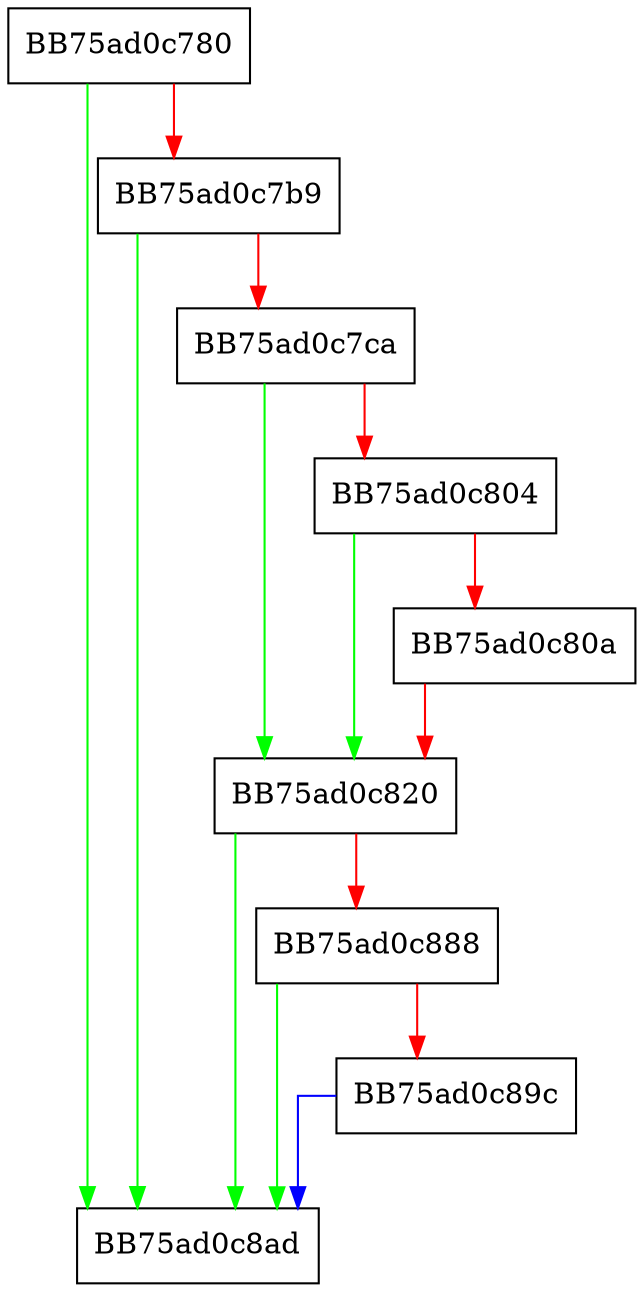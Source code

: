 digraph ReserveSection {
  node [shape="box"];
  graph [splines=ortho];
  BB75ad0c780 -> BB75ad0c8ad [color="green"];
  BB75ad0c780 -> BB75ad0c7b9 [color="red"];
  BB75ad0c7b9 -> BB75ad0c8ad [color="green"];
  BB75ad0c7b9 -> BB75ad0c7ca [color="red"];
  BB75ad0c7ca -> BB75ad0c820 [color="green"];
  BB75ad0c7ca -> BB75ad0c804 [color="red"];
  BB75ad0c804 -> BB75ad0c820 [color="green"];
  BB75ad0c804 -> BB75ad0c80a [color="red"];
  BB75ad0c80a -> BB75ad0c820 [color="red"];
  BB75ad0c820 -> BB75ad0c8ad [color="green"];
  BB75ad0c820 -> BB75ad0c888 [color="red"];
  BB75ad0c888 -> BB75ad0c8ad [color="green"];
  BB75ad0c888 -> BB75ad0c89c [color="red"];
  BB75ad0c89c -> BB75ad0c8ad [color="blue"];
}